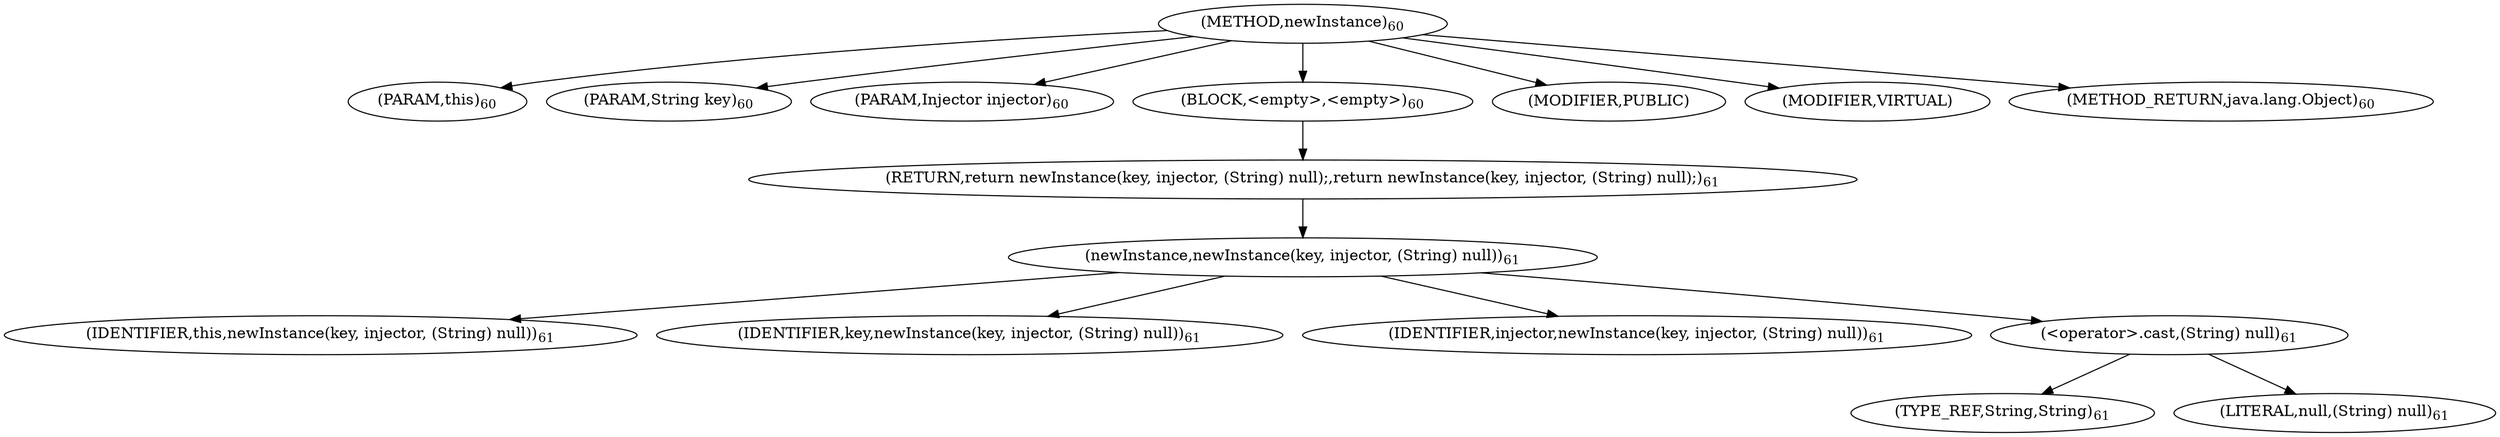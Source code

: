 digraph "newInstance" {  
"123" [label = <(METHOD,newInstance)<SUB>60</SUB>> ]
"12" [label = <(PARAM,this)<SUB>60</SUB>> ]
"124" [label = <(PARAM,String key)<SUB>60</SUB>> ]
"125" [label = <(PARAM,Injector injector)<SUB>60</SUB>> ]
"126" [label = <(BLOCK,&lt;empty&gt;,&lt;empty&gt;)<SUB>60</SUB>> ]
"127" [label = <(RETURN,return newInstance(key, injector, (String) null);,return newInstance(key, injector, (String) null);)<SUB>61</SUB>> ]
"128" [label = <(newInstance,newInstance(key, injector, (String) null))<SUB>61</SUB>> ]
"11" [label = <(IDENTIFIER,this,newInstance(key, injector, (String) null))<SUB>61</SUB>> ]
"129" [label = <(IDENTIFIER,key,newInstance(key, injector, (String) null))<SUB>61</SUB>> ]
"130" [label = <(IDENTIFIER,injector,newInstance(key, injector, (String) null))<SUB>61</SUB>> ]
"131" [label = <(&lt;operator&gt;.cast,(String) null)<SUB>61</SUB>> ]
"132" [label = <(TYPE_REF,String,String)<SUB>61</SUB>> ]
"133" [label = <(LITERAL,null,(String) null)<SUB>61</SUB>> ]
"134" [label = <(MODIFIER,PUBLIC)> ]
"135" [label = <(MODIFIER,VIRTUAL)> ]
"136" [label = <(METHOD_RETURN,java.lang.Object)<SUB>60</SUB>> ]
  "123" -> "12" 
  "123" -> "124" 
  "123" -> "125" 
  "123" -> "126" 
  "123" -> "134" 
  "123" -> "135" 
  "123" -> "136" 
  "126" -> "127" 
  "127" -> "128" 
  "128" -> "11" 
  "128" -> "129" 
  "128" -> "130" 
  "128" -> "131" 
  "131" -> "132" 
  "131" -> "133" 
}
